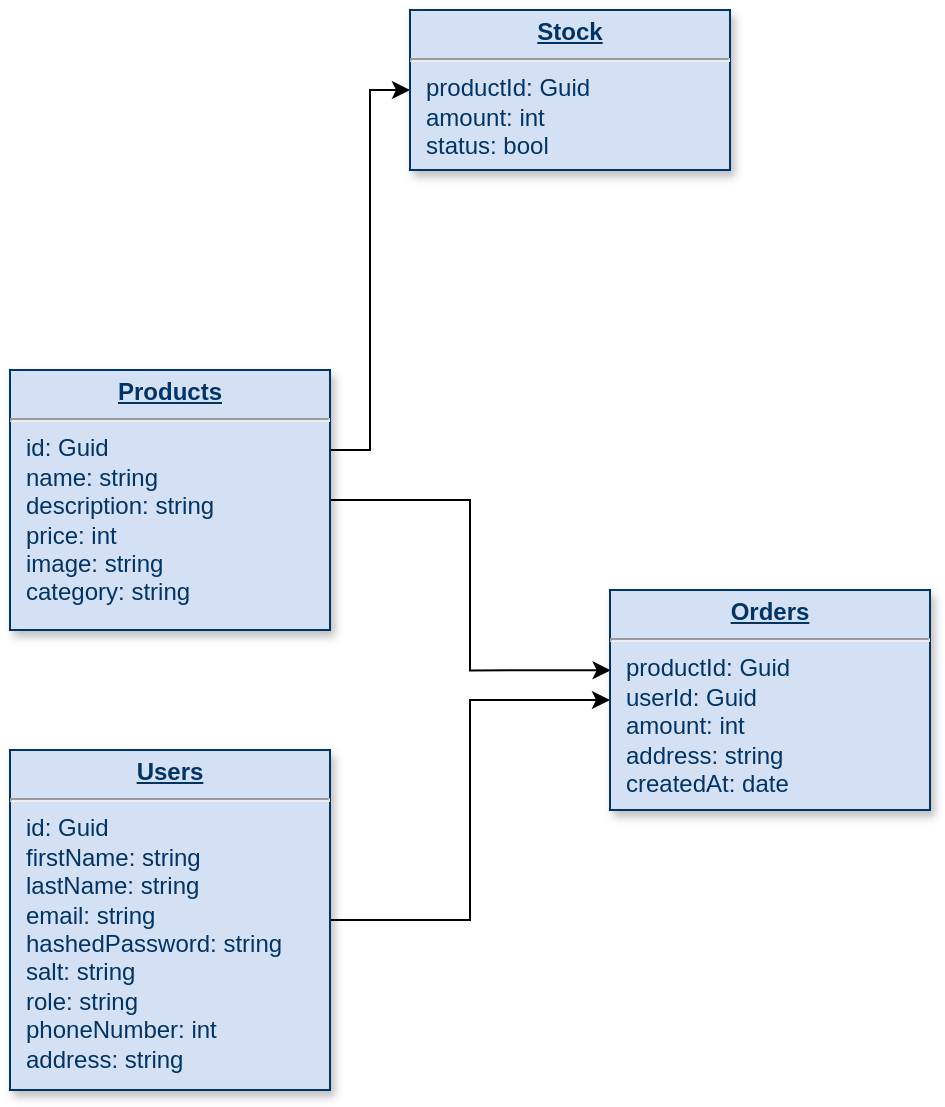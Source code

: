 <mxfile version="20.5.3" type="github">
  <diagram name="Page-1" id="efa7a0a1-bf9b-a30e-e6df-94a7791c09e9">
    <mxGraphModel dx="982" dy="552" grid="1" gridSize="10" guides="1" tooltips="1" connect="1" arrows="1" fold="1" page="1" pageScale="1" pageWidth="826" pageHeight="1169" background="none" math="0" shadow="0">
      <root>
        <mxCell id="0" />
        <mxCell id="1" parent="0" />
        <mxCell id="WCN50W-py1snxlCfUEli-116" style="edgeStyle=orthogonalEdgeStyle;rounded=0;orthogonalLoop=1;jettySize=auto;html=1;entryX=0.002;entryY=0.365;entryDx=0;entryDy=0;entryPerimeter=0;" parent="1" source="25" target="WCN50W-py1snxlCfUEli-115" edge="1">
          <mxGeometry relative="1" as="geometry" />
        </mxCell>
        <mxCell id="WCN50W-py1snxlCfUEli-119" style="edgeStyle=orthogonalEdgeStyle;rounded=0;orthogonalLoop=1;jettySize=auto;html=1;entryX=0;entryY=0.5;entryDx=0;entryDy=0;" parent="1" source="25" target="WCN50W-py1snxlCfUEli-118" edge="1">
          <mxGeometry relative="1" as="geometry">
            <Array as="points">
              <mxPoint x="410" y="230" />
              <mxPoint x="410" y="50" />
            </Array>
          </mxGeometry>
        </mxCell>
        <mxCell id="25" value="&lt;p style=&quot;margin: 0px; margin-top: 4px; text-align: center; text-decoration: underline;&quot;&gt;&lt;b&gt;Products&lt;/b&gt;&lt;/p&gt;&lt;hr&gt;&lt;p style=&quot;margin: 0px; margin-left: 8px;&quot;&gt;id: Guid&lt;/p&gt;&lt;p style=&quot;margin: 0px; margin-left: 8px;&quot;&gt;name: string&lt;/p&gt;&lt;p style=&quot;margin: 0px; margin-left: 8px;&quot;&gt;description: string&lt;/p&gt;&lt;p style=&quot;margin: 0px; margin-left: 8px;&quot;&gt;price: int&lt;/p&gt;&lt;p style=&quot;margin: 0px; margin-left: 8px;&quot;&gt;image: string&lt;/p&gt;&lt;p style=&quot;margin: 0px; margin-left: 8px;&quot;&gt;category: string&lt;/p&gt;" style="verticalAlign=top;align=left;overflow=fill;fontSize=12;fontFamily=Helvetica;html=1;strokeColor=#003366;shadow=1;fillColor=#D4E1F5;fontColor=#003366" parent="1" vertex="1">
          <mxGeometry x="230" y="190" width="160" height="130" as="geometry" />
        </mxCell>
        <mxCell id="WCN50W-py1snxlCfUEli-117" style="edgeStyle=orthogonalEdgeStyle;rounded=0;orthogonalLoop=1;jettySize=auto;html=1;entryX=0;entryY=0.5;entryDx=0;entryDy=0;" parent="1" source="WCN50W-py1snxlCfUEli-114" target="WCN50W-py1snxlCfUEli-115" edge="1">
          <mxGeometry relative="1" as="geometry" />
        </mxCell>
        <mxCell id="WCN50W-py1snxlCfUEli-114" value="&lt;p style=&quot;margin: 0px; margin-top: 4px; text-align: center; text-decoration: underline;&quot;&gt;&lt;b&gt;Users&lt;/b&gt;&lt;/p&gt;&lt;hr&gt;&lt;p style=&quot;margin: 0px; margin-left: 8px;&quot;&gt;id: Guid&lt;/p&gt;&lt;p style=&quot;margin: 0px; margin-left: 8px;&quot;&gt;firstName: string&lt;/p&gt;&lt;p style=&quot;margin: 0px; margin-left: 8px;&quot;&gt;lastName: string&lt;/p&gt;&lt;p style=&quot;margin: 0px; margin-left: 8px;&quot;&gt;email: string&lt;/p&gt;&lt;p style=&quot;margin: 0px; margin-left: 8px;&quot;&gt;hashedPassword: string&lt;br&gt;salt: string&lt;/p&gt;&lt;p style=&quot;margin: 0px; margin-left: 8px;&quot;&gt;role: string&lt;br&gt;&lt;span style=&quot;background-color: initial;&quot;&gt;phoneNumber: int&lt;/span&gt;&lt;/p&gt;&lt;p style=&quot;margin: 0px; margin-left: 8px;&quot;&gt;address: string&lt;/p&gt;" style="verticalAlign=top;align=left;overflow=fill;fontSize=12;fontFamily=Helvetica;html=1;strokeColor=#003366;shadow=1;fillColor=#D4E1F5;fontColor=#003366" parent="1" vertex="1">
          <mxGeometry x="230" y="380" width="160" height="170" as="geometry" />
        </mxCell>
        <mxCell id="WCN50W-py1snxlCfUEli-115" value="&lt;p style=&quot;margin: 0px; margin-top: 4px; text-align: center; text-decoration: underline;&quot;&gt;&lt;b&gt;Orders&lt;/b&gt;&lt;/p&gt;&lt;hr&gt;&lt;p style=&quot;margin: 0px; margin-left: 8px;&quot;&gt;productId: Guid&lt;/p&gt;&lt;p style=&quot;margin: 0px; margin-left: 8px;&quot;&gt;userId: Guid&lt;/p&gt;&lt;p style=&quot;margin: 0px; margin-left: 8px;&quot;&gt;amount: int&lt;/p&gt;&lt;p style=&quot;margin: 0px; margin-left: 8px;&quot;&gt;address: string&lt;/p&gt;&lt;p style=&quot;margin: 0px; margin-left: 8px;&quot;&gt;createdAt: date&lt;/p&gt;" style="verticalAlign=top;align=left;overflow=fill;fontSize=12;fontFamily=Helvetica;html=1;strokeColor=#003366;shadow=1;fillColor=#D4E1F5;fontColor=#003366" parent="1" vertex="1">
          <mxGeometry x="530" y="300" width="160" height="110" as="geometry" />
        </mxCell>
        <mxCell id="WCN50W-py1snxlCfUEli-118" value="&lt;p style=&quot;margin: 0px; margin-top: 4px; text-align: center; text-decoration: underline;&quot;&gt;&lt;b&gt;Stock&lt;/b&gt;&lt;/p&gt;&lt;hr&gt;&lt;p style=&quot;margin: 0px; margin-left: 8px;&quot;&gt;productId: Guid&lt;/p&gt;&lt;p style=&quot;margin: 0px; margin-left: 8px;&quot;&gt;amount: int&lt;/p&gt;&lt;p style=&quot;margin: 0px; margin-left: 8px;&quot;&gt;status: bool&lt;/p&gt;" style="verticalAlign=top;align=left;overflow=fill;fontSize=12;fontFamily=Helvetica;html=1;strokeColor=#003366;shadow=1;fillColor=#D4E1F5;fontColor=#003366" parent="1" vertex="1">
          <mxGeometry x="430" y="10" width="160" height="80" as="geometry" />
        </mxCell>
      </root>
    </mxGraphModel>
  </diagram>
</mxfile>
